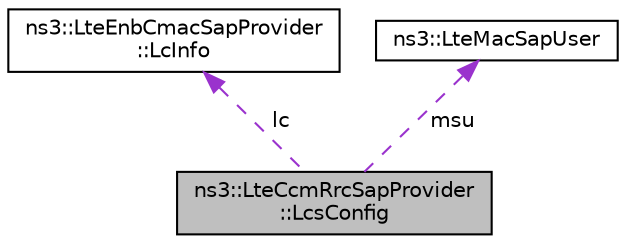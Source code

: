 digraph "ns3::LteCcmRrcSapProvider::LcsConfig"
{
 // LATEX_PDF_SIZE
  edge [fontname="Helvetica",fontsize="10",labelfontname="Helvetica",labelfontsize="10"];
  node [fontname="Helvetica",fontsize="10",shape=record];
  Node1 [label="ns3::LteCcmRrcSapProvider\l::LcsConfig",height=0.2,width=0.4,color="black", fillcolor="grey75", style="filled", fontcolor="black",tooltip="LcsConfig structure."];
  Node2 -> Node1 [dir="back",color="darkorchid3",fontsize="10",style="dashed",label=" lc" ,fontname="Helvetica"];
  Node2 [label="ns3::LteEnbCmacSapProvider\l::LcInfo",height=0.2,width=0.4,color="black", fillcolor="white", style="filled",URL="$structns3_1_1_lte_enb_cmac_sap_provider_1_1_lc_info.html",tooltip="Logical Channel information to be passed to CmacSapProvider::ConfigureLc."];
  Node3 -> Node1 [dir="back",color="darkorchid3",fontsize="10",style="dashed",label=" msu" ,fontname="Helvetica"];
  Node3 [label="ns3::LteMacSapUser",height=0.2,width=0.4,color="black", fillcolor="white", style="filled",URL="$classns3_1_1_lte_mac_sap_user.html",tooltip="Service Access Point (SAP) offered by the MAC to the RLC See Femto Forum MAC Scheduler Interface Spec..."];
}
